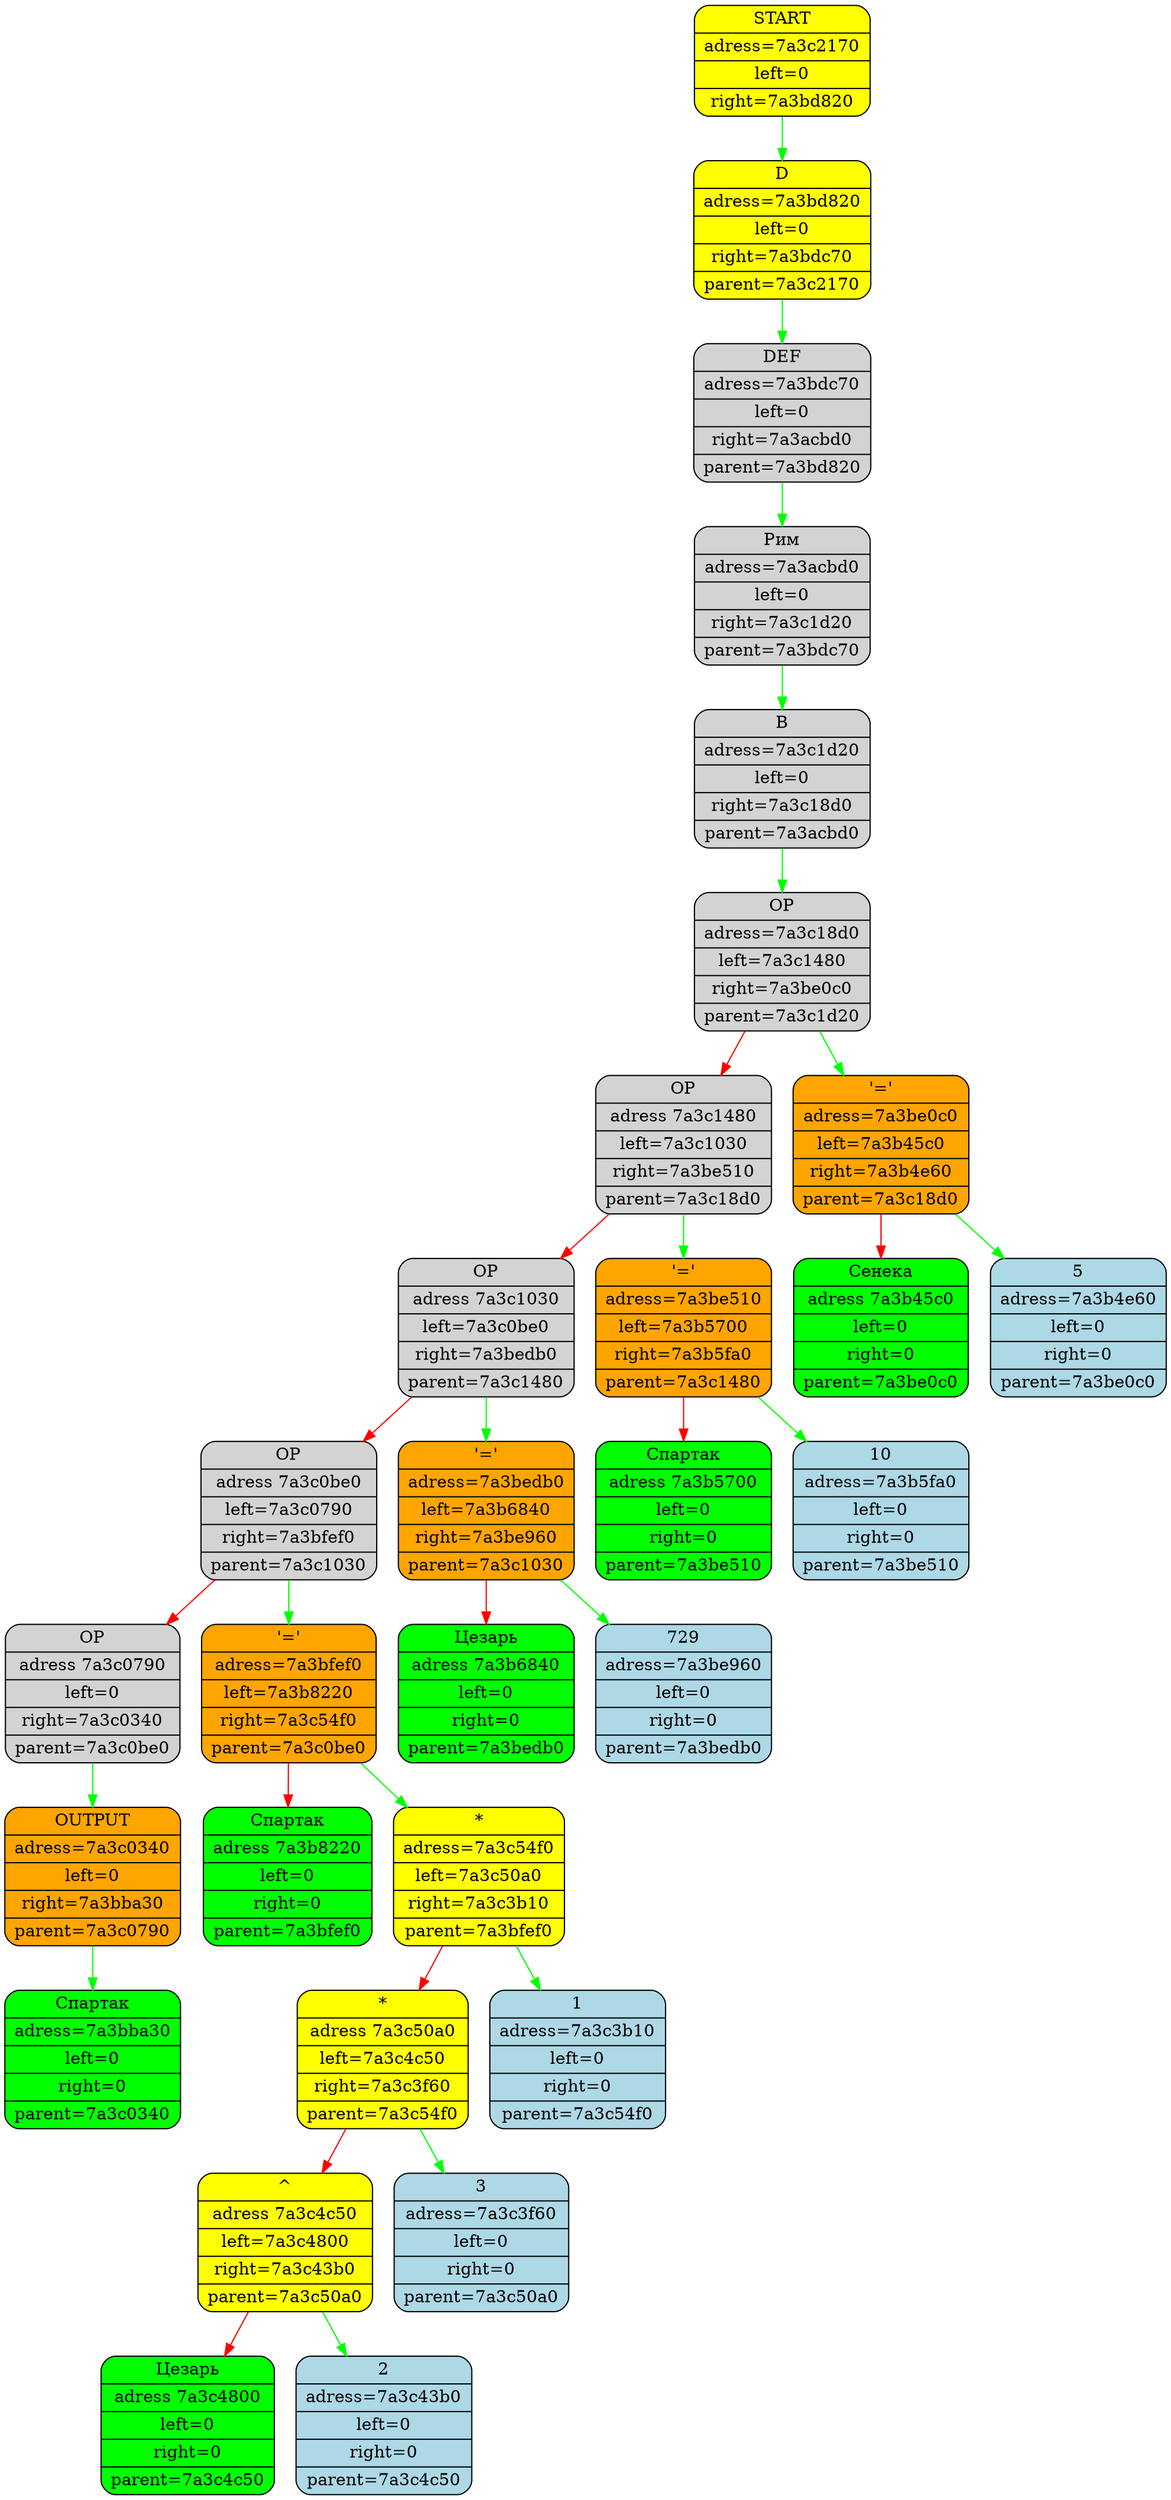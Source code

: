 digraph First{
node [shape="Mrecord", style="filled", fillcolor="lightblue"];
"box7a3c2170" [fillcolor = "yellow",label="{START|adress=7a3c2170|left=0|right=7a3bd820}"];
"box7a3bd820" [fillcolor="yellow",label="{D|adress=7a3bd820|left=0|right=7a3bdc70|parent=7a3c2170}"];
"box7a3c2170" -> "box7a3bd820"[color="green"];
"box7a3bdc70" [fillcolor="",label="{DEF|adress=7a3bdc70|left=0|right=7a3acbd0|parent=7a3bd820}"];
"box7a3bd820" -> "box7a3bdc70"[color="green"];
"box7a3acbd0" [fillcolor="",label="{Рим|adress=7a3acbd0|left=0|right=7a3c1d20|parent=7a3bdc70}"];
"box7a3bdc70" -> "box7a3acbd0"[color="green"];
"box7a3c1d20" [fillcolor="",label="{B|adress=7a3c1d20|left=0|right=7a3c18d0|parent=7a3acbd0}"];
"box7a3acbd0" -> "box7a3c1d20"[color="green"];
"box7a3c18d0" [fillcolor="",label="{OP|adress=7a3c18d0|left=7a3c1480|right=7a3be0c0|parent=7a3c1d20}"];
"box7a3c1d20" -> "box7a3c18d0"[color="green"];
"box7a3c1480" [fillcolor="",label="{OP|adress 7a3c1480|left=7a3c1030|right=7a3be510|parent=7a3c18d0}"];
"box7a3c18d0" -> "box7a3c1480"[color="red"];
"box7a3c1030" [fillcolor="",label="{OP|adress 7a3c1030|left=7a3c0be0|right=7a3bedb0|parent=7a3c1480}"];
"box7a3c1480" -> "box7a3c1030"[color="red"];
"box7a3c0be0" [fillcolor="",label="{OP|adress 7a3c0be0|left=7a3c0790|right=7a3bfef0|parent=7a3c1030}"];
"box7a3c1030" -> "box7a3c0be0"[color="red"];
"box7a3c0790" [fillcolor="",label="{OP|adress 7a3c0790|left=0|right=7a3c0340|parent=7a3c0be0}"];
"box7a3c0be0" -> "box7a3c0790"[color="red"];
"box7a3c0340" [fillcolor="orange",label="{OUTPUT|adress=7a3c0340|left=0|right=7a3bba30|parent=7a3c0790}"];
"box7a3c0790" -> "box7a3c0340"[color="green"];
"box7a3bba30" [fillcolor="green",label="{Спартак|adress=7a3bba30|left=0|right=0|parent=7a3c0340}"];
"box7a3c0340" -> "box7a3bba30"[color="green"];
"box7a3bfef0" [fillcolor="orange",label="{'='|adress=7a3bfef0|left=7a3b8220|right=7a3c54f0|parent=7a3c0be0}"];
"box7a3c0be0" -> "box7a3bfef0"[color="green"];
"box7a3b8220" [fillcolor="green",label="{Спартак|adress 7a3b8220|left=0|right=0|parent=7a3bfef0}"];
"box7a3bfef0" -> "box7a3b8220"[color="red"];
"box7a3c54f0" [fillcolor="yellow",label="{*|adress=7a3c54f0|left=7a3c50a0|right=7a3c3b10|parent=7a3bfef0}"];
"box7a3bfef0" -> "box7a3c54f0"[color="green"];
"box7a3c50a0" [fillcolor="yellow",label="{*|adress 7a3c50a0|left=7a3c4c50|right=7a3c3f60|parent=7a3c54f0}"];
"box7a3c54f0" -> "box7a3c50a0"[color="red"];
"box7a3c4c50" [fillcolor="yellow",label="{^|adress 7a3c4c50|left=7a3c4800|right=7a3c43b0|parent=7a3c50a0}"];
"box7a3c50a0" -> "box7a3c4c50"[color="red"];
"box7a3c4800" [fillcolor="green",label="{Цезарь|adress 7a3c4800|left=0|right=0|parent=7a3c4c50}"];
"box7a3c4c50" -> "box7a3c4800"[color="red"];
"box7a3c43b0" [label="{2|adress=7a3c43b0|left=0|right=0|parent=7a3c4c50}"];
"box7a3c4c50" -> "box7a3c43b0"[color="green"];
"box7a3c3f60" [label="{3|adress=7a3c3f60|left=0|right=0|parent=7a3c50a0}"];
"box7a3c50a0" -> "box7a3c3f60"[color="green"];
"box7a3c3b10" [label="{1|adress=7a3c3b10|left=0|right=0|parent=7a3c54f0}"];
"box7a3c54f0" -> "box7a3c3b10"[color="green"];
"box7a3bedb0" [fillcolor="orange",label="{'='|adress=7a3bedb0|left=7a3b6840|right=7a3be960|parent=7a3c1030}"];
"box7a3c1030" -> "box7a3bedb0"[color="green"];
"box7a3b6840" [fillcolor="green",label="{Цезарь|adress 7a3b6840|left=0|right=0|parent=7a3bedb0}"];
"box7a3bedb0" -> "box7a3b6840"[color="red"];
"box7a3be960" [label="{729|adress=7a3be960|left=0|right=0|parent=7a3bedb0}"];
"box7a3bedb0" -> "box7a3be960"[color="green"];
"box7a3be510" [fillcolor="orange",label="{'='|adress=7a3be510|left=7a3b5700|right=7a3b5fa0|parent=7a3c1480}"];
"box7a3c1480" -> "box7a3be510"[color="green"];
"box7a3b5700" [fillcolor="green",label="{Спартак|adress 7a3b5700|left=0|right=0|parent=7a3be510}"];
"box7a3be510" -> "box7a3b5700"[color="red"];
"box7a3b5fa0" [label="{10|adress=7a3b5fa0|left=0|right=0|parent=7a3be510}"];
"box7a3be510" -> "box7a3b5fa0"[color="green"];
"box7a3be0c0" [fillcolor="orange",label="{'='|adress=7a3be0c0|left=7a3b45c0|right=7a3b4e60|parent=7a3c18d0}"];
"box7a3c18d0" -> "box7a3be0c0"[color="green"];
"box7a3b45c0" [fillcolor="green",label="{Сенека|adress 7a3b45c0|left=0|right=0|parent=7a3be0c0}"];
"box7a3be0c0" -> "box7a3b45c0"[color="red"];
"box7a3b4e60" [label="{5|adress=7a3b4e60|left=0|right=0|parent=7a3be0c0}"];
"box7a3be0c0" -> "box7a3b4e60"[color="green"];
}